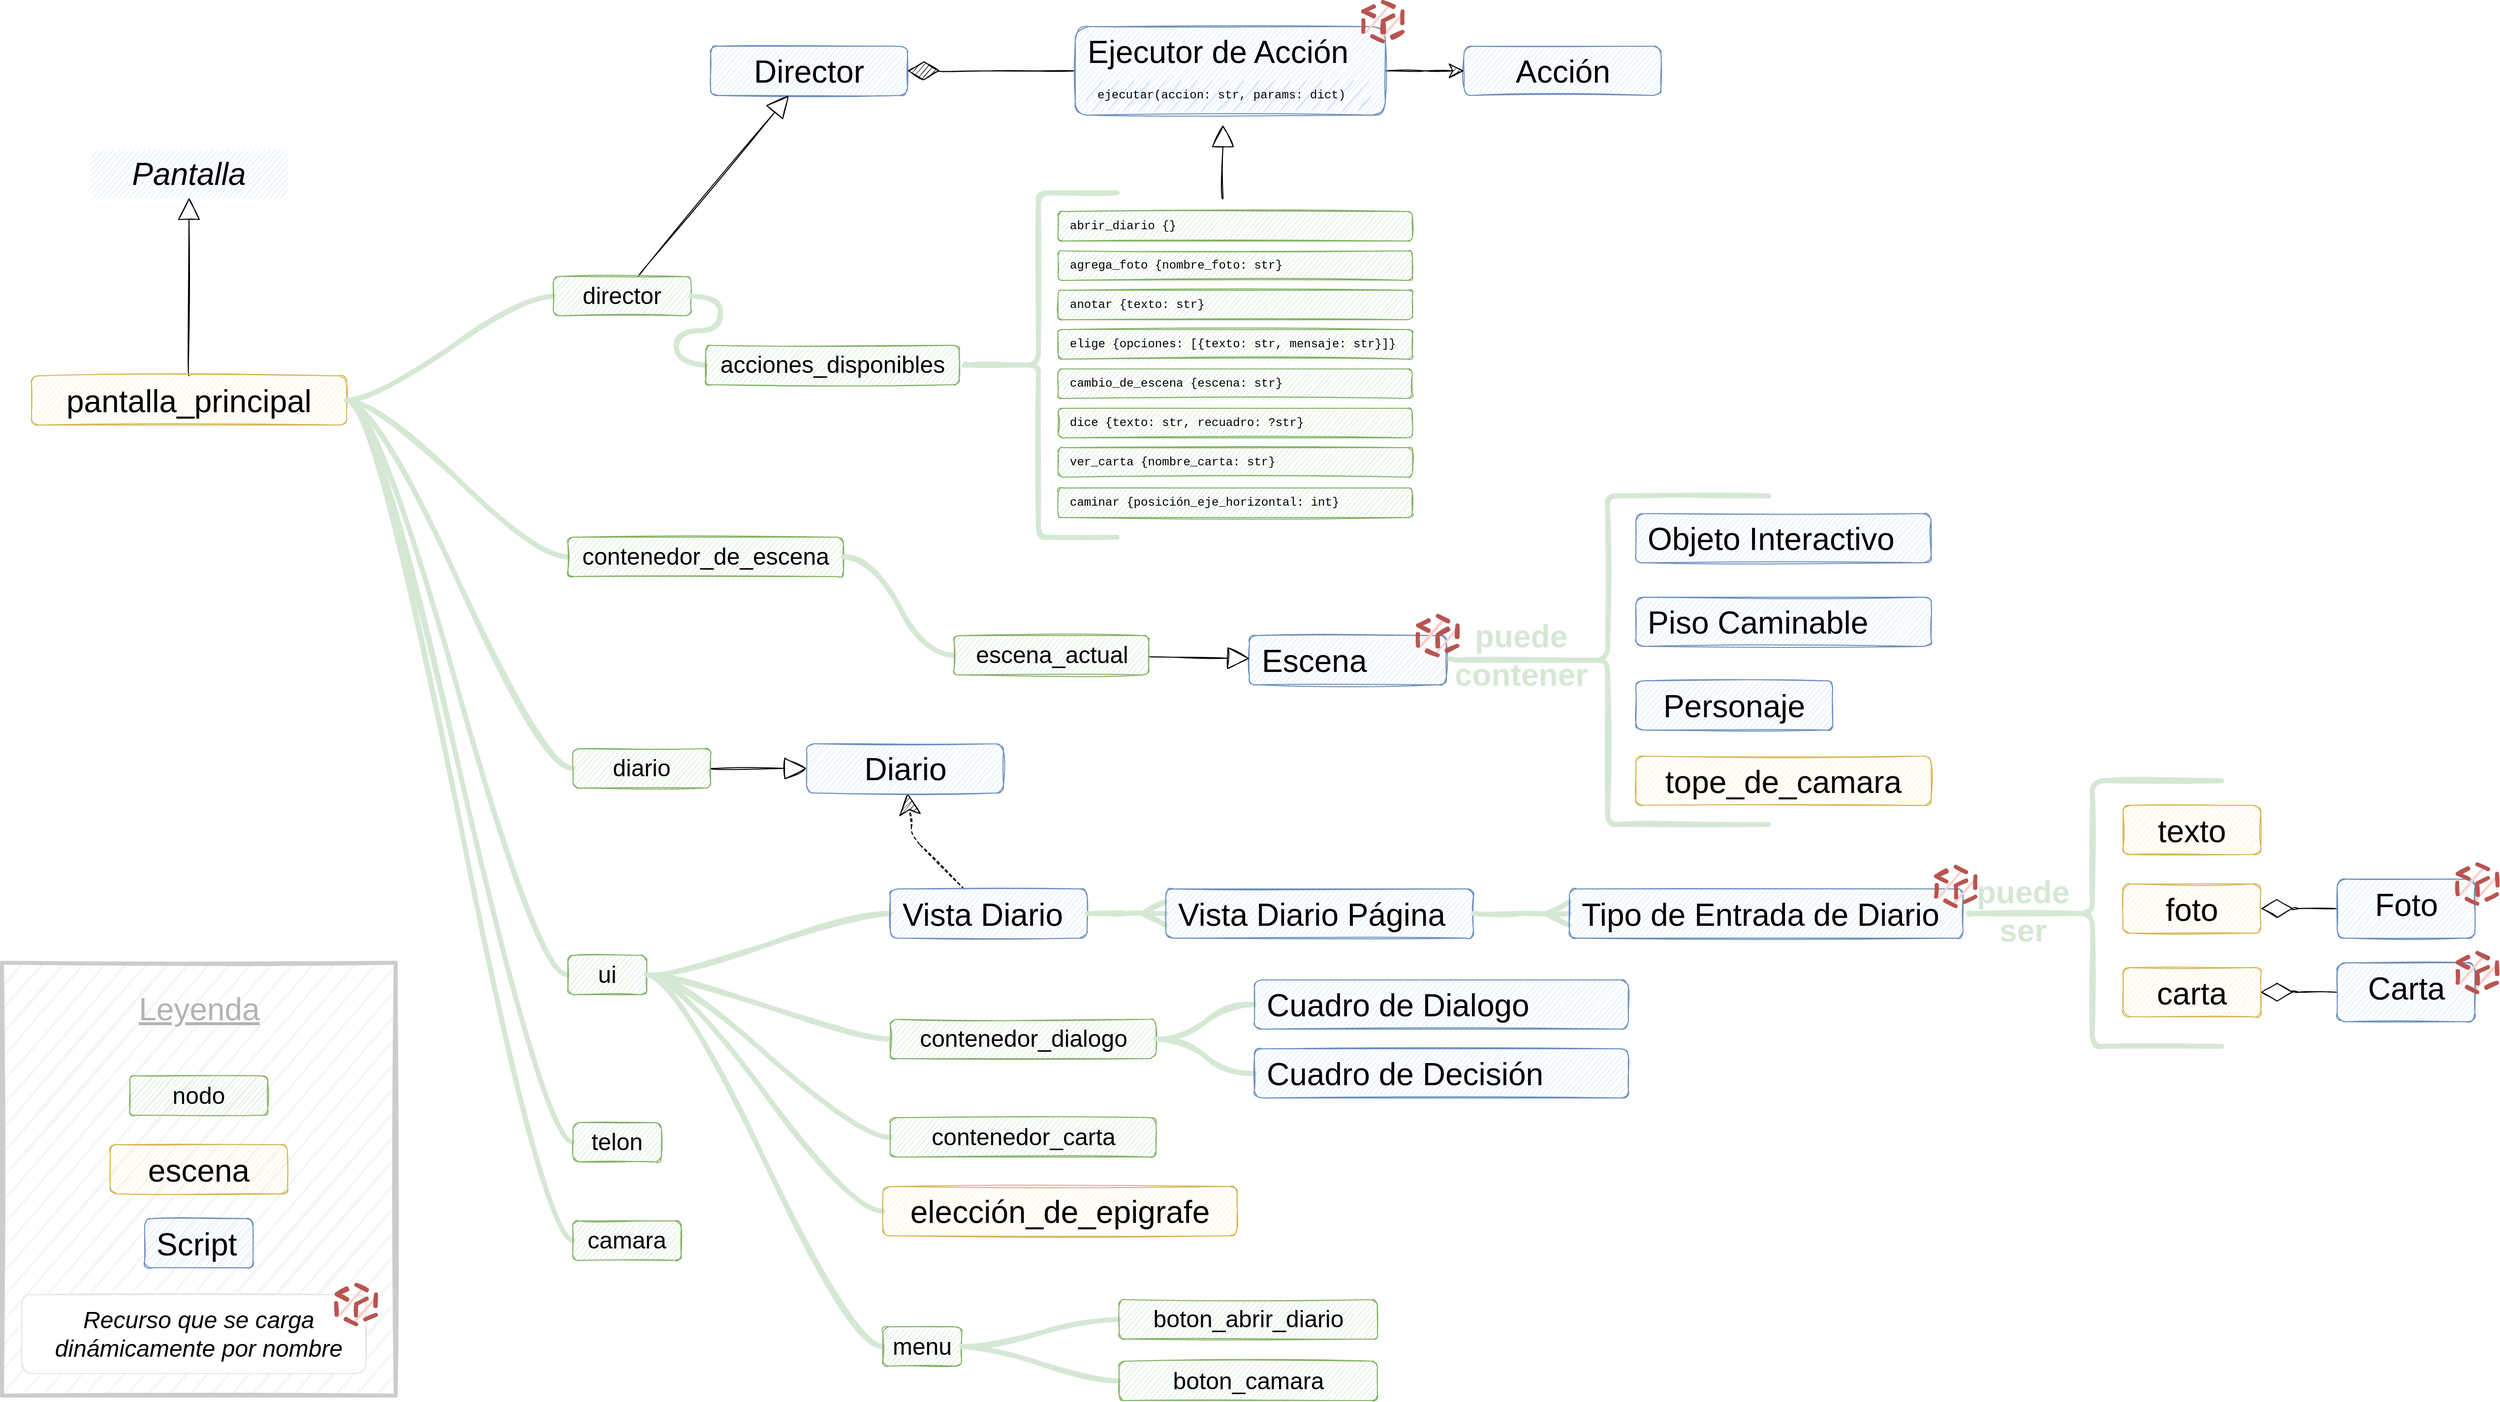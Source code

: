 <mxfile version="14.6.13" type="device"><diagram id="RKRpNU83Tg8QG7wMmVHL" name="Pantalla Principal"><mxGraphModel dx="3363" dy="1674" grid="1" gridSize="10" guides="1" tooltips="1" connect="1" arrows="1" fold="1" page="1" pageScale="1" pageWidth="850" pageHeight="1100" math="0" shadow="0"><root><mxCell id="0"/><mxCell id="1" parent="0"/><mxCell id="-V_1WV0f_LP-zezuH2lG-2" value="abrir_diario {}" style="whiteSpace=wrap;html=1;fillColor=#d5e8d4;strokeColor=#82b366;fontFamily=Courier New;align=left;spacingLeft=10;rounded=1;sketch=1;" vertex="1" parent="1"><mxGeometry x="1113" y="933" width="360" height="30" as="geometry"/></mxCell><mxCell id="-V_1WV0f_LP-zezuH2lG-3" value="agrega_foto {nombre_foto: str}" style="whiteSpace=wrap;html=1;fillColor=#d5e8d4;strokeColor=#82b366;fontFamily=Courier New;align=left;spacingLeft=10;rounded=1;sketch=1;" vertex="1" parent="1"><mxGeometry x="1113" y="973" width="360" height="30" as="geometry"/></mxCell><mxCell id="-V_1WV0f_LP-zezuH2lG-4" value="anotar {texto: str}" style="whiteSpace=wrap;html=1;fillColor=#d5e8d4;strokeColor=#82b366;fontFamily=Courier New;align=left;spacingLeft=10;rounded=1;sketch=1;" vertex="1" parent="1"><mxGeometry x="1113" y="1013" width="360" height="30" as="geometry"/></mxCell><mxCell id="-V_1WV0f_LP-zezuH2lG-5" value="elige {opciones: [{texto: str, mensaje: str}]}" style="whiteSpace=wrap;html=1;fillColor=#d5e8d4;strokeColor=#82b366;fontFamily=Courier New;align=left;spacingLeft=10;rounded=1;sketch=1;" vertex="1" parent="1"><mxGeometry x="1113" y="1053" width="360" height="30" as="geometry"/></mxCell><mxCell id="-V_1WV0f_LP-zezuH2lG-6" value="cambio_de_escena {escena: str}" style="whiteSpace=wrap;html=1;fillColor=#d5e8d4;strokeColor=#82b366;fontFamily=Courier New;align=left;spacingLeft=10;rounded=1;sketch=1;" vertex="1" parent="1"><mxGeometry x="1113" y="1093" width="360" height="30" as="geometry"/></mxCell><mxCell id="-V_1WV0f_LP-zezuH2lG-7" value="dice {texto: str, recuadro: ?str}" style="whiteSpace=wrap;html=1;fillColor=#d5e8d4;strokeColor=#82b366;fontFamily=Courier New;align=left;spacingLeft=10;rounded=1;sketch=1;" vertex="1" parent="1"><mxGeometry x="1113" y="1133" width="360" height="30" as="geometry"/></mxCell><mxCell id="-V_1WV0f_LP-zezuH2lG-8" value="ver_carta {nombre_carta: str}" style="whiteSpace=wrap;html=1;fillColor=#d5e8d4;strokeColor=#82b366;fontFamily=Courier New;align=left;spacingLeft=10;rounded=1;sketch=1;" vertex="1" parent="1"><mxGeometry x="1113" y="1173" width="360" height="30" as="geometry"/></mxCell><mxCell id="-V_1WV0f_LP-zezuH2lG-14" value="" style="group;rounded=1;sketch=1;" vertex="1" connectable="0" parent="1"><mxGeometry x="1525.5" y="765" width="200" height="50" as="geometry"/></mxCell><mxCell id="-V_1WV0f_LP-zezuH2lG-1" value="Acción" style="whiteSpace=wrap;html=1;fillColor=#dae8fc;strokeColor=#6c8ebf;fontSize=32;align=center;verticalAlign=top;rounded=1;sketch=1;" vertex="1" parent="-V_1WV0f_LP-zezuH2lG-14"><mxGeometry width="200" height="50" as="geometry"/></mxCell><mxCell id="-V_1WV0f_LP-zezuH2lG-18" value="" style="group;rounded=1;sketch=1;" vertex="1" connectable="0" parent="1"><mxGeometry x="760" y="765" width="200" height="50" as="geometry"/></mxCell><mxCell id="-V_1WV0f_LP-zezuH2lG-19" value="Director" style="whiteSpace=wrap;html=1;fillColor=#dae8fc;strokeColor=#6c8ebf;fontSize=32;align=center;verticalAlign=top;rounded=1;sketch=1;" vertex="1" parent="-V_1WV0f_LP-zezuH2lG-18"><mxGeometry width="200" height="50" as="geometry"/></mxCell><mxCell id="-V_1WV0f_LP-zezuH2lG-70" style="edgeStyle=entityRelationEdgeStyle;orthogonalLoop=1;jettySize=auto;html=1;fontSize=24;endArrow=none;endFill=0;endSize=30;strokeWidth=5;fillColor=#d5e8d4;strokeColor=#D5E8D4;curved=1;sketch=1;" edge="1" parent="1" source="-V_1WV0f_LP-zezuH2lG-36" target="-V_1WV0f_LP-zezuH2lG-55"><mxGeometry relative="1" as="geometry"/></mxCell><mxCell id="-V_1WV0f_LP-zezuH2lG-98" style="edgeStyle=entityRelationEdgeStyle;orthogonalLoop=1;jettySize=auto;html=1;fontSize=24;endArrow=none;endFill=0;endSize=30;strokeWidth=5;fillColor=#d5e8d4;strokeColor=#D5E8D4;curved=1;sketch=1;" edge="1" parent="1" source="-V_1WV0f_LP-zezuH2lG-36" target="-V_1WV0f_LP-zezuH2lG-90"><mxGeometry relative="1" as="geometry"/></mxCell><mxCell id="-V_1WV0f_LP-zezuH2lG-36" value="contenedor_dialogo" style="whiteSpace=wrap;html=1;fillColor=#d5e8d4;strokeColor=#82b366;fontSize=24;align=center;verticalAlign=middle;rounded=1;sketch=1;" vertex="1" parent="1"><mxGeometry x="942.5" y="1754" width="270" height="40" as="geometry"/></mxCell><mxCell id="-V_1WV0f_LP-zezuH2lG-50" style="edgeStyle=entityRelationEdgeStyle;orthogonalLoop=1;jettySize=auto;html=1;fontSize=24;endArrow=none;endFill=0;endSize=30;strokeWidth=5;fillColor=#d5e8d4;strokeColor=#D5E8D4;curved=1;sketch=1;" edge="1" parent="1" source="-V_1WV0f_LP-zezuH2lG-43" target="-V_1WV0f_LP-zezuH2lG-48"><mxGeometry relative="1" as="geometry"/></mxCell><mxCell id="-V_1WV0f_LP-zezuH2lG-43" value="contenedor_de_escena" style="whiteSpace=wrap;html=1;fontFamily=Helvetica;fontSize=24;fillColor=#d5e8d4;align=center;strokeColor=#82b366;rounded=1;sketch=1;" vertex="1" parent="1"><mxGeometry x="615" y="1264" width="280" height="40" as="geometry"/></mxCell><mxCell id="-V_1WV0f_LP-zezuH2lG-47" value="Pantalla" style="whiteSpace=wrap;html=1;fillColor=#dae8fc;fontSize=32;align=center;verticalAlign=top;rounded=1;sketch=1;strokeColor=none;fontStyle=2" vertex="1" parent="1"><mxGeometry x="130" y="869" width="200" height="50" as="geometry"/></mxCell><mxCell id="-V_1WV0f_LP-zezuH2lG-65" style="edgeStyle=none;orthogonalLoop=1;jettySize=auto;html=1;fontSize=24;endArrow=block;endFill=0;endSize=20;curved=1;sketch=1;" edge="1" parent="1" source="-V_1WV0f_LP-zezuH2lG-48" target="-V_1WV0f_LP-zezuH2lG-47"><mxGeometry relative="1" as="geometry"/></mxCell><mxCell id="-V_1WV0f_LP-zezuH2lG-67" style="edgeStyle=entityRelationEdgeStyle;orthogonalLoop=1;jettySize=auto;html=1;fontSize=24;endArrow=none;endFill=0;endSize=30;strokeWidth=5;fillColor=#d5e8d4;strokeColor=#D5E8D4;curved=1;sketch=1;" edge="1" parent="1" source="-V_1WV0f_LP-zezuH2lG-48" target="-V_1WV0f_LP-zezuH2lG-55"><mxGeometry relative="1" as="geometry"/></mxCell><mxCell id="-V_1WV0f_LP-zezuH2lG-83" style="edgeStyle=entityRelationEdgeStyle;orthogonalLoop=1;jettySize=auto;html=1;fontSize=24;endArrow=none;endFill=0;endSize=30;strokeWidth=5;fillColor=#d5e8d4;strokeColor=#D5E8D4;curved=1;sketch=1;" edge="1" parent="1" source="-V_1WV0f_LP-zezuH2lG-48" target="-V_1WV0f_LP-zezuH2lG-81"><mxGeometry relative="1" as="geometry"/></mxCell><mxCell id="-V_1WV0f_LP-zezuH2lG-48" value="pantalla_principal" style="whiteSpace=wrap;html=1;fontFamily=Helvetica;fontSize=32;fillColor=#fff2cc;align=center;verticalAlign=top;strokeColor=#d6b656;rounded=1;sketch=1;" vertex="1" parent="1"><mxGeometry x="70" y="1100" width="320" height="50" as="geometry"/></mxCell><mxCell id="-V_1WV0f_LP-zezuH2lG-51" style="edgeStyle=entityRelationEdgeStyle;orthogonalLoop=1;jettySize=auto;html=1;fontSize=24;endArrow=none;endFill=0;endSize=30;strokeWidth=5;fillColor=#d5e8d4;strokeColor=#D5E8D4;curved=1;sketch=1;" edge="1" parent="1" source="-V_1WV0f_LP-zezuH2lG-49" target="-V_1WV0f_LP-zezuH2lG-48"><mxGeometry relative="1" as="geometry"/></mxCell><mxCell id="-V_1WV0f_LP-zezuH2lG-57" style="orthogonalLoop=1;jettySize=auto;html=1;fontSize=24;endArrow=block;endFill=0;endSize=20;curved=1;sketch=1;" edge="1" parent="1" source="-V_1WV0f_LP-zezuH2lG-49" target="-V_1WV0f_LP-zezuH2lG-19"><mxGeometry relative="1" as="geometry"/></mxCell><mxCell id="-V_1WV0f_LP-zezuH2lG-49" value="director" style="whiteSpace=wrap;html=1;fontFamily=Helvetica;fontSize=24;fillColor=#d5e8d4;align=center;strokeColor=#82b366;rounded=1;sketch=1;" vertex="1" parent="1"><mxGeometry x="600" y="999" width="140" height="40" as="geometry"/></mxCell><mxCell id="-V_1WV0f_LP-zezuH2lG-55" value="ui" style="whiteSpace=wrap;html=1;fontFamily=Helvetica;fontSize=24;fillColor=#d5e8d4;align=center;strokeColor=#82b366;rounded=1;sketch=1;" vertex="1" parent="1"><mxGeometry x="615" y="1689" width="80" height="40" as="geometry"/></mxCell><mxCell id="-V_1WV0f_LP-zezuH2lG-61" style="edgeStyle=entityRelationEdgeStyle;orthogonalLoop=1;jettySize=auto;html=1;fontSize=24;endArrow=diamondThin;endFill=1;endSize=30;curved=1;sketch=1;" edge="1" parent="1" source="-V_1WV0f_LP-zezuH2lG-16" target="-V_1WV0f_LP-zezuH2lG-19"><mxGeometry relative="1" as="geometry"/></mxCell><mxCell id="-V_1WV0f_LP-zezuH2lG-62" value="" style="shape=curlyBracket;whiteSpace=wrap;html=1;fontFamily=Helvetica;fontSize=24;fillColor=#d5e8d4;align=center;size=0.5;strokeColor=#D5E8D4;strokeWidth=5;labelBackgroundColor=#ffffff;endFill=0;endSize=30;rounded=1;sketch=1;" vertex="1" parent="1"><mxGeometry x="1013" y="914" width="160" height="350" as="geometry"/></mxCell><mxCell id="-V_1WV0f_LP-zezuH2lG-64" style="edgeStyle=entityRelationEdgeStyle;orthogonalLoop=1;jettySize=auto;html=1;fontSize=24;endArrow=classic;endFill=1;endSize=13;curved=1;sketch=1;" edge="1" parent="1" source="-V_1WV0f_LP-zezuH2lG-16" target="-V_1WV0f_LP-zezuH2lG-1"><mxGeometry relative="1" as="geometry"/></mxCell><mxCell id="-V_1WV0f_LP-zezuH2lG-115" style="edgeStyle=entityRelationEdgeStyle;orthogonalLoop=1;jettySize=auto;html=1;fontSize=24;endArrow=diamondThin;endFill=0;endSize=30;curved=1;sketch=1;" edge="1" parent="1" source="-V_1WV0f_LP-zezuH2lG-66" target="-V_1WV0f_LP-zezuH2lG-111"><mxGeometry relative="1" as="geometry"/></mxCell><mxCell id="-V_1WV0f_LP-zezuH2lG-66" value="Foto" style="whiteSpace=wrap;html=1;fillColor=#dae8fc;strokeColor=#6c8ebf;fontSize=32;align=center;verticalAlign=top;rounded=1;sketch=1;" vertex="1" parent="1"><mxGeometry x="2412.5" y="1611.5" width="140" height="60" as="geometry"/></mxCell><mxCell id="-V_1WV0f_LP-zezuH2lG-68" value="caminar {posición_eje_horizontal: int}" style="whiteSpace=wrap;html=1;fillColor=#d5e8d4;strokeColor=#82b366;fontFamily=Courier New;align=left;spacingLeft=10;rounded=1;sketch=1;" vertex="1" parent="1"><mxGeometry x="1113" y="1214" width="360" height="30" as="geometry"/></mxCell><mxCell id="-V_1WV0f_LP-zezuH2lG-69" style="edgeStyle=entityRelationEdgeStyle;orthogonalLoop=1;jettySize=auto;html=1;fontSize=24;endArrow=none;endFill=0;endSize=30;strokeWidth=5;fillColor=#d5e8d4;strokeColor=#D5E8D4;curved=1;sketch=1;" edge="1" parent="1" source="-V_1WV0f_LP-zezuH2lG-23" target="-V_1WV0f_LP-zezuH2lG-55"><mxGeometry relative="1" as="geometry"/></mxCell><mxCell id="-V_1WV0f_LP-zezuH2lG-99" style="edgeStyle=entityRelationEdgeStyle;orthogonalLoop=1;jettySize=auto;html=1;fontSize=24;endArrow=none;endFill=0;endSize=30;strokeWidth=5;fillColor=#d5e8d4;strokeColor=#D5E8D4;curved=1;sketch=1;" edge="1" parent="1" source="-V_1WV0f_LP-zezuH2lG-36" target="-V_1WV0f_LP-zezuH2lG-91"><mxGeometry relative="1" as="geometry"><mxPoint x="1212.5" y="1804.0" as="sourcePoint"/></mxGeometry></mxCell><mxCell id="-V_1WV0f_LP-zezuH2lG-127" style="rounded=1;sketch=1;orthogonalLoop=1;jettySize=auto;html=1;fontSize=24;startArrow=none;endArrow=classic;endFill=1;endSize=20;strokeColor=#000000;jumpSize=0;dashed=1;" edge="1" parent="1" source="-V_1WV0f_LP-zezuH2lG-23" target="-V_1WV0f_LP-zezuH2lG-21"><mxGeometry relative="1" as="geometry"><Array as="points"><mxPoint x="965" y="1569"/></Array></mxGeometry></mxCell><mxCell id="-V_1WV0f_LP-zezuH2lG-23" value="Vista Diario" style="whiteSpace=wrap;html=1;fillColor=#dae8fc;strokeColor=#6c8ebf;fontSize=32;align=left;verticalAlign=top;spacingLeft=10;rounded=1;sketch=1;" vertex="1" parent="1"><mxGeometry x="942.5" y="1621.5" width="200" height="50" as="geometry"/></mxCell><mxCell id="-V_1WV0f_LP-zezuH2lG-77" style="edgeStyle=entityRelationEdgeStyle;orthogonalLoop=1;jettySize=auto;html=1;fontSize=24;endArrow=none;endFill=0;endSize=30;strokeWidth=5;fillColor=#d5e8d4;strokeColor=#D5E8D4;curved=1;sketch=1;" edge="1" parent="1" source="-V_1WV0f_LP-zezuH2lG-135" target="-V_1WV0f_LP-zezuH2lG-43"><mxGeometry relative="1" as="geometry"><mxPoint x="1067.5" y="1284" as="sourcePoint"/></mxGeometry></mxCell><mxCell id="-V_1WV0f_LP-zezuH2lG-16" value="Ejecutor de Acción" style="whiteSpace=wrap;html=1;fillColor=#dae8fc;strokeColor=#6c8ebf;fontSize=32;align=left;verticalAlign=top;spacingLeft=10;rounded=1;sketch=1;" vertex="1" parent="1"><mxGeometry x="1130.5" y="745" width="315" height="90" as="geometry"/></mxCell><mxCell id="-V_1WV0f_LP-zezuH2lG-78" value="ejecutar(accion: str, params: dict)" style="text;html=1;align=left;verticalAlign=middle;whiteSpace=wrap;fontFamily=Courier New;fontSize=12;spacingLeft=10;fillColor=#DAE8FC;dashed=1;strokeWidth=3;rounded=1;sketch=1;" vertex="1" parent="1"><mxGeometry x="1140.5" y="800" width="290" height="30" as="geometry"/></mxCell><mxCell id="-V_1WV0f_LP-zezuH2lG-80" style="edgeStyle=entityRelationEdgeStyle;orthogonalLoop=1;jettySize=auto;html=1;fontSize=24;endArrow=none;endFill=0;endSize=30;strokeColor=#D5E8D4;strokeWidth=5;fillColor=#d5e8d4;startArrow=ERmany;startFill=0;startSize=18;curved=1;sketch=1;" edge="1" parent="1" source="-V_1WV0f_LP-zezuH2lG-79" target="-V_1WV0f_LP-zezuH2lG-23"><mxGeometry relative="1" as="geometry"/></mxCell><mxCell id="-V_1WV0f_LP-zezuH2lG-79" value="Vista Diario Página" style="whiteSpace=wrap;html=1;fillColor=#dae8fc;strokeColor=#6c8ebf;fontSize=32;align=left;verticalAlign=top;spacingLeft=10;rounded=1;sketch=1;" vertex="1" parent="1"><mxGeometry x="1222.5" y="1621.5" width="312.5" height="50" as="geometry"/></mxCell><mxCell id="-V_1WV0f_LP-zezuH2lG-85" style="edgeStyle=none;orthogonalLoop=1;jettySize=auto;html=1;fontSize=24;endArrow=block;endFill=0;endSize=20;curved=1;sketch=1;" edge="1" parent="1" source="-V_1WV0f_LP-zezuH2lG-81" target="-V_1WV0f_LP-zezuH2lG-21"><mxGeometry relative="1" as="geometry"/></mxCell><mxCell id="-V_1WV0f_LP-zezuH2lG-81" value="diario" style="whiteSpace=wrap;html=1;fontFamily=Helvetica;fontSize=24;fillColor=#d5e8d4;align=center;strokeColor=#82b366;rounded=1;sketch=1;" vertex="1" parent="1"><mxGeometry x="620" y="1479" width="140" height="40" as="geometry"/></mxCell><mxCell id="-V_1WV0f_LP-zezuH2lG-21" value="Diario" style="whiteSpace=wrap;html=1;fillColor=#dae8fc;strokeColor=#6c8ebf;fontSize=32;align=center;verticalAlign=top;rounded=1;sketch=1;" vertex="1" parent="1"><mxGeometry x="857.5" y="1474" width="200" height="50" as="geometry"/></mxCell><mxCell id="-V_1WV0f_LP-zezuH2lG-100" style="edgeStyle=entityRelationEdgeStyle;orthogonalLoop=1;jettySize=auto;html=1;fontSize=24;endArrow=none;endFill=0;endSize=30;strokeWidth=5;fillColor=#d5e8d4;strokeColor=#D5E8D4;curved=1;sketch=1;" edge="1" parent="1" source="-V_1WV0f_LP-zezuH2lG-88" target="-V_1WV0f_LP-zezuH2lG-48"><mxGeometry relative="1" as="geometry"/></mxCell><mxCell id="-V_1WV0f_LP-zezuH2lG-88" value="telon" style="whiteSpace=wrap;html=1;fontFamily=Helvetica;fontSize=24;fillColor=#d5e8d4;align=center;strokeColor=#82b366;rounded=1;sketch=1;" vertex="1" parent="1"><mxGeometry x="620" y="1859" width="90" height="40" as="geometry"/></mxCell><mxCell id="-V_1WV0f_LP-zezuH2lG-101" style="edgeStyle=entityRelationEdgeStyle;orthogonalLoop=1;jettySize=auto;html=1;fontSize=24;endArrow=none;endFill=0;endSize=30;strokeWidth=5;fillColor=#d5e8d4;strokeColor=#D5E8D4;curved=1;sketch=1;" edge="1" parent="1" source="-V_1WV0f_LP-zezuH2lG-89" target="-V_1WV0f_LP-zezuH2lG-48"><mxGeometry relative="1" as="geometry"/></mxCell><mxCell id="-V_1WV0f_LP-zezuH2lG-89" value="camara" style="whiteSpace=wrap;html=1;fontFamily=Helvetica;fontSize=24;fillColor=#d5e8d4;align=center;strokeColor=#82b366;rounded=1;sketch=1;" vertex="1" parent="1"><mxGeometry x="620" y="1959" width="110" height="40" as="geometry"/></mxCell><mxCell id="-V_1WV0f_LP-zezuH2lG-90" value="Cuadro de Dialogo" style="whiteSpace=wrap;html=1;fillColor=#dae8fc;strokeColor=#6c8ebf;fontSize=32;align=left;verticalAlign=top;spacingLeft=10;rounded=1;sketch=1;" vertex="1" parent="1"><mxGeometry x="1312.5" y="1714" width="380" height="50" as="geometry"/></mxCell><mxCell id="-V_1WV0f_LP-zezuH2lG-91" value="Cuadro de Decisión" style="whiteSpace=wrap;html=1;fillColor=#dae8fc;strokeColor=#6c8ebf;fontSize=32;align=left;verticalAlign=top;spacingLeft=10;rounded=1;sketch=1;" vertex="1" parent="1"><mxGeometry x="1312.5" y="1784" width="380" height="50" as="geometry"/></mxCell><mxCell id="-V_1WV0f_LP-zezuH2lG-97" style="edgeStyle=entityRelationEdgeStyle;orthogonalLoop=1;jettySize=auto;html=1;fontSize=24;endArrow=none;endFill=0;endSize=30;strokeWidth=5;fillColor=#d5e8d4;strokeColor=#D5E8D4;curved=1;sketch=1;" edge="1" parent="1" source="-V_1WV0f_LP-zezuH2lG-96" target="-V_1WV0f_LP-zezuH2lG-55"><mxGeometry relative="1" as="geometry"/></mxCell><mxCell id="-V_1WV0f_LP-zezuH2lG-96" value="elección_de_epigrafe" style="whiteSpace=wrap;html=1;fontFamily=Helvetica;fontSize=32;fillColor=#fff2cc;align=center;verticalAlign=top;strokeColor=#d6b656;rounded=1;sketch=1;" vertex="1" parent="1"><mxGeometry x="935" y="1924" width="360" height="50" as="geometry"/></mxCell><mxCell id="-V_1WV0f_LP-zezuH2lG-103" style="edgeStyle=entityRelationEdgeStyle;orthogonalLoop=1;jettySize=auto;html=1;fontSize=24;endArrow=none;endFill=0;endSize=30;strokeWidth=5;fillColor=#d5e8d4;strokeColor=#D5E8D4;curved=1;sketch=1;" edge="1" parent="1" source="-V_1WV0f_LP-zezuH2lG-102" target="-V_1WV0f_LP-zezuH2lG-55"><mxGeometry relative="1" as="geometry"/></mxCell><mxCell id="-V_1WV0f_LP-zezuH2lG-102" value="menu" style="whiteSpace=wrap;html=1;fontFamily=Helvetica;fontSize=24;fillColor=#d5e8d4;align=center;strokeColor=#82b366;rounded=1;sketch=1;" vertex="1" parent="1"><mxGeometry x="935" y="2066.5" width="80" height="40" as="geometry"/></mxCell><mxCell id="-V_1WV0f_LP-zezuH2lG-105" style="edgeStyle=entityRelationEdgeStyle;orthogonalLoop=1;jettySize=auto;html=1;fontSize=24;endArrow=none;endFill=0;endSize=30;strokeWidth=5;fillColor=#d5e8d4;strokeColor=#D5E8D4;curved=1;sketch=1;" edge="1" parent="1" source="-V_1WV0f_LP-zezuH2lG-104" target="-V_1WV0f_LP-zezuH2lG-102"><mxGeometry relative="1" as="geometry"/></mxCell><mxCell id="-V_1WV0f_LP-zezuH2lG-104" value="boton_abrir_diario" style="whiteSpace=wrap;html=1;fontFamily=Helvetica;fontSize=24;fillColor=#d5e8d4;align=center;strokeColor=#82b366;rounded=1;sketch=1;" vertex="1" parent="1"><mxGeometry x="1175" y="2039" width="262.5" height="40" as="geometry"/></mxCell><mxCell id="-V_1WV0f_LP-zezuH2lG-108" style="edgeStyle=entityRelationEdgeStyle;orthogonalLoop=1;jettySize=auto;html=1;fontSize=24;endArrow=none;endFill=0;endSize=30;strokeColor=#D5E8D4;strokeWidth=5;fillColor=#d5e8d4;startFill=0;startArrow=ERmany;startSize=18;curved=1;sketch=1;" edge="1" parent="1" source="-V_1WV0f_LP-zezuH2lG-106" target="-V_1WV0f_LP-zezuH2lG-79"><mxGeometry relative="1" as="geometry"/></mxCell><mxCell id="-V_1WV0f_LP-zezuH2lG-106" value="Tipo de Entrada de Diario" style="whiteSpace=wrap;html=1;fillColor=#dae8fc;strokeColor=#6c8ebf;fontSize=32;align=left;verticalAlign=top;spacingLeft=10;rounded=1;sketch=1;" vertex="1" parent="1"><mxGeometry x="1632.5" y="1621.5" width="400" height="50" as="geometry"/></mxCell><mxCell id="-V_1WV0f_LP-zezuH2lG-111" value="foto" style="whiteSpace=wrap;html=1;fontFamily=Helvetica;fontSize=32;fillColor=#fff2cc;align=center;verticalAlign=top;strokeColor=#d6b656;rounded=1;sketch=1;" vertex="1" parent="1"><mxGeometry x="2195" y="1616.5" width="140" height="50" as="geometry"/></mxCell><mxCell id="-V_1WV0f_LP-zezuH2lG-112" value="texto" style="whiteSpace=wrap;html=1;fontFamily=Helvetica;fontSize=32;fillColor=#fff2cc;align=center;verticalAlign=top;strokeColor=#d6b656;rounded=1;sketch=1;" vertex="1" parent="1"><mxGeometry x="2195" y="1536.5" width="140" height="50" as="geometry"/></mxCell><mxCell id="-V_1WV0f_LP-zezuH2lG-113" value="carta" style="whiteSpace=wrap;html=1;fontFamily=Helvetica;fontSize=32;fillColor=#fff2cc;align=center;verticalAlign=top;strokeColor=#d6b656;rounded=1;sketch=1;" vertex="1" parent="1"><mxGeometry x="2195" y="1701.5" width="140" height="50" as="geometry"/></mxCell><mxCell id="-V_1WV0f_LP-zezuH2lG-116" style="edgeStyle=entityRelationEdgeStyle;orthogonalLoop=1;jettySize=auto;html=1;fontSize=24;endArrow=diamondThin;endFill=0;endSize=30;curved=1;sketch=1;" edge="1" parent="1" source="-V_1WV0f_LP-zezuH2lG-114" target="-V_1WV0f_LP-zezuH2lG-113"><mxGeometry relative="1" as="geometry"/></mxCell><mxCell id="-V_1WV0f_LP-zezuH2lG-114" value="Carta" style="whiteSpace=wrap;html=1;fillColor=#dae8fc;strokeColor=#6c8ebf;fontSize=32;align=center;verticalAlign=top;rounded=1;sketch=1;" vertex="1" parent="1"><mxGeometry x="2412.5" y="1696.5" width="140" height="60" as="geometry"/></mxCell><mxCell id="-V_1WV0f_LP-zezuH2lG-120" style="edgeStyle=entityRelationEdgeStyle;orthogonalLoop=1;jettySize=auto;html=1;fontSize=24;endArrow=none;endFill=0;endSize=30;strokeColor=#D5E8D4;strokeWidth=5;fillColor=#d5e8d4;curved=1;sketch=1;" edge="1" parent="1" source="-V_1WV0f_LP-zezuH2lG-119" target="-V_1WV0f_LP-zezuH2lG-102"><mxGeometry relative="1" as="geometry"/></mxCell><mxCell id="-V_1WV0f_LP-zezuH2lG-119" value="boton_camara" style="whiteSpace=wrap;html=1;fontFamily=Helvetica;fontSize=24;fillColor=#d5e8d4;align=center;strokeColor=#82b366;rounded=1;sketch=1;" vertex="1" parent="1"><mxGeometry x="1175" y="2101.5" width="262.5" height="40" as="geometry"/></mxCell><mxCell id="-V_1WV0f_LP-zezuH2lG-122" style="edgeStyle=entityRelationEdgeStyle;orthogonalLoop=1;jettySize=auto;html=1;fontSize=24;endArrow=none;endFill=0;endSize=30;strokeColor=#D5E8D4;strokeWidth=5;fillColor=#d5e8d4;curved=1;sketch=1;" edge="1" parent="1" source="-V_1WV0f_LP-zezuH2lG-121" target="-V_1WV0f_LP-zezuH2lG-55"><mxGeometry relative="1" as="geometry"/></mxCell><mxCell id="-V_1WV0f_LP-zezuH2lG-121" value="contenedor_carta" style="whiteSpace=wrap;html=1;fillColor=#d5e8d4;strokeColor=#82b366;fontSize=24;align=center;verticalAlign=middle;rounded=1;sketch=1;" vertex="1" parent="1"><mxGeometry x="942.5" y="1854" width="270" height="40" as="geometry"/></mxCell><mxCell id="-V_1WV0f_LP-zezuH2lG-123" style="orthogonalLoop=1;jettySize=auto;html=1;fontSize=24;endArrow=block;endFill=0;endSize=20;curved=1;sketch=1;" edge="1" parent="1"><mxGeometry relative="1" as="geometry"><mxPoint x="1280.5" y="920" as="sourcePoint"/><mxPoint x="1280.5" y="845" as="targetPoint"/></mxGeometry></mxCell><mxCell id="-V_1WV0f_LP-zezuH2lG-128" value="" style="shape=curlyBracket;whiteSpace=wrap;html=1;fontFamily=Helvetica;fontSize=24;fillColor=#d5e8d4;align=center;size=0.5;strokeColor=#D5E8D4;strokeWidth=5;labelBackgroundColor=#ffffff;endFill=0;endSize=30;rounded=1;sketch=1;" vertex="1" parent="1"><mxGeometry x="2032.5" y="1511.5" width="262.5" height="270" as="geometry"/></mxCell><mxCell id="-V_1WV0f_LP-zezuH2lG-129" value="" style="group;rounded=1;sketch=1;" vertex="1" connectable="0" parent="1"><mxGeometry x="1700" y="1410" width="221.25" height="50" as="geometry"/></mxCell><mxCell id="-V_1WV0f_LP-zezuH2lG-130" value="Personaje" style="whiteSpace=wrap;html=1;fillColor=#dae8fc;strokeColor=#6c8ebf;fontSize=32;align=center;verticalAlign=top;rounded=1;sketch=1;" vertex="1" parent="-V_1WV0f_LP-zezuH2lG-129"><mxGeometry width="200" height="50" as="geometry"/></mxCell><mxCell id="-V_1WV0f_LP-zezuH2lG-131" value="Objeto Interactivo" style="whiteSpace=wrap;html=1;fillColor=#dae8fc;strokeColor=#6c8ebf;fontSize=32;align=left;verticalAlign=top;spacingLeft=10;rounded=1;sketch=1;" vertex="1" parent="1"><mxGeometry x="1700" y="1240" width="300" height="50" as="geometry"/></mxCell><mxCell id="-V_1WV0f_LP-zezuH2lG-132" value="Piso Caminable" style="whiteSpace=wrap;html=1;fillColor=#dae8fc;strokeColor=#6c8ebf;fontSize=32;align=left;verticalAlign=top;spacingLeft=10;rounded=1;sketch=1;" vertex="1" parent="1"><mxGeometry x="1700" y="1325" width="300" height="50" as="geometry"/></mxCell><mxCell id="-V_1WV0f_LP-zezuH2lG-133" value="Escena" style="whiteSpace=wrap;html=1;fillColor=#dae8fc;strokeColor=#6c8ebf;fontSize=32;align=left;verticalAlign=top;spacingLeft=10;rounded=1;sketch=1;" vertex="1" parent="1"><mxGeometry x="1307.5" y="1364" width="200" height="50" as="geometry"/></mxCell><mxCell id="-V_1WV0f_LP-zezuH2lG-134" value="" style="shape=curlyBracket;whiteSpace=wrap;html=1;fontFamily=Helvetica;fontSize=24;fillColor=#d5e8d4;align=center;size=0.5;strokeColor=#D5E8D4;strokeWidth=5;labelBackgroundColor=#ffffff;endFill=0;endSize=30;rounded=1;sketch=1;" vertex="1" parent="1"><mxGeometry x="1507.5" y="1222" width="327.5" height="334" as="geometry"/></mxCell><mxCell id="-V_1WV0f_LP-zezuH2lG-136" style="edgeStyle=none;rounded=1;sketch=1;jumpSize=0;orthogonalLoop=1;jettySize=auto;html=1;fontSize=24;startArrow=none;endArrow=block;endFill=0;endSize=20;strokeColor=#000000;" edge="1" parent="1" source="-V_1WV0f_LP-zezuH2lG-135" target="-V_1WV0f_LP-zezuH2lG-133"><mxGeometry relative="1" as="geometry"/></mxCell><mxCell id="-V_1WV0f_LP-zezuH2lG-135" value="escena_actual" style="whiteSpace=wrap;html=1;fontFamily=Helvetica;fontSize=24;fillColor=#d5e8d4;align=center;strokeColor=#82b366;rounded=1;sketch=1;" vertex="1" parent="1"><mxGeometry x="1007.5" y="1364" width="197.5" height="40" as="geometry"/></mxCell><mxCell id="-V_1WV0f_LP-zezuH2lG-138" value="" style="html=1;whiteSpace=wrap;shape=isoCube2;backgroundOutline=1;isoAngle=15;rounded=1;dashed=1;sketch=1;fontFamily=Helvetica;fontSize=24;strokeColor=#b85450;strokeWidth=4;align=left;fillColor=#f8cecc;" vertex="1" parent="1"><mxGeometry x="2005" y="1599" width="40" height="40" as="geometry"/></mxCell><mxCell id="-V_1WV0f_LP-zezuH2lG-139" value="" style="html=1;whiteSpace=wrap;shape=isoCube2;backgroundOutline=1;isoAngle=15;rounded=1;dashed=1;sketch=1;fontFamily=Helvetica;fontSize=24;strokeColor=#b85450;strokeWidth=4;align=left;fillColor=#f8cecc;" vertex="1" parent="1"><mxGeometry x="2535" y="1596.5" width="40" height="40" as="geometry"/></mxCell><mxCell id="-V_1WV0f_LP-zezuH2lG-140" value="" style="html=1;whiteSpace=wrap;shape=isoCube2;backgroundOutline=1;isoAngle=15;rounded=1;dashed=1;sketch=1;fontFamily=Helvetica;fontSize=24;strokeColor=#b85450;strokeWidth=4;align=left;fillColor=#f8cecc;" vertex="1" parent="1"><mxGeometry x="2535" y="1686.5" width="40" height="40" as="geometry"/></mxCell><mxCell id="-V_1WV0f_LP-zezuH2lG-141" value="" style="html=1;whiteSpace=wrap;shape=isoCube2;backgroundOutline=1;isoAngle=15;rounded=1;dashed=1;sketch=1;fontFamily=Helvetica;fontSize=24;strokeColor=#b85450;strokeWidth=4;align=left;fillColor=#f8cecc;" vertex="1" parent="1"><mxGeometry x="1478.75" y="1344" width="40" height="40" as="geometry"/></mxCell><mxCell id="-V_1WV0f_LP-zezuH2lG-142" value="" style="html=1;whiteSpace=wrap;shape=isoCube2;backgroundOutline=1;isoAngle=15;rounded=1;dashed=1;sketch=1;fontFamily=Helvetica;fontSize=24;strokeColor=#b85450;strokeWidth=4;align=left;fillColor=#f8cecc;" vertex="1" parent="1"><mxGeometry x="1423" y="720" width="40" height="40" as="geometry"/></mxCell><mxCell id="-V_1WV0f_LP-zezuH2lG-144" style="edgeStyle=entityRelationEdgeStyle;curved=1;sketch=1;orthogonalLoop=1;jettySize=auto;html=1;fontSize=24;endArrow=none;endFill=0;endSize=30;strokeColor=#D5E8D4;strokeWidth=5;fillColor=#d5e8d4;" edge="1" parent="1" source="-V_1WV0f_LP-zezuH2lG-143" target="-V_1WV0f_LP-zezuH2lG-49"><mxGeometry relative="1" as="geometry"/></mxCell><mxCell id="-V_1WV0f_LP-zezuH2lG-143" value="acciones_disponibles" style="whiteSpace=wrap;html=1;fontFamily=Helvetica;fontSize=24;fillColor=#d5e8d4;align=center;strokeColor=#82b366;rounded=1;sketch=1;" vertex="1" parent="1"><mxGeometry x="755" y="1069" width="257.5" height="40" as="geometry"/></mxCell><mxCell id="-V_1WV0f_LP-zezuH2lG-145" value="puede contener" style="text;strokeColor=none;fillColor=none;html=1;fontSize=32;fontStyle=1;verticalAlign=middle;align=center;rounded=1;dashed=1;sketch=1;fontFamily=Helvetica;fontColor=#D5E8D4;whiteSpace=wrap;" vertex="1" parent="1"><mxGeometry x="1535" y="1364" width="97" height="40" as="geometry"/></mxCell><mxCell id="-V_1WV0f_LP-zezuH2lG-146" value="puede&lt;br&gt;ser" style="text;strokeColor=none;fillColor=none;html=1;fontSize=32;fontStyle=1;verticalAlign=middle;align=center;rounded=1;dashed=1;sketch=1;fontFamily=Helvetica;fontColor=#D5E8D4;whiteSpace=wrap;" vertex="1" parent="1"><mxGeometry x="2045" y="1624" width="97" height="40" as="geometry"/></mxCell><mxCell id="-V_1WV0f_LP-zezuH2lG-161" value="" style="group" vertex="1" connectable="0" parent="1"><mxGeometry x="40" y="1696.5" width="400" height="440" as="geometry"/></mxCell><mxCell id="-V_1WV0f_LP-zezuH2lG-155" value="" style="rounded=0;whiteSpace=wrap;html=1;sketch=1;fontFamily=Helvetica;fontSize=32;fontColor=#333333;strokeWidth=4;align=left;fillColor=#f5f5f5;strokeColor=#CCCCCC;" vertex="1" parent="-V_1WV0f_LP-zezuH2lG-161"><mxGeometry width="400" height="440" as="geometry"/></mxCell><mxCell id="-V_1WV0f_LP-zezuH2lG-147" value="nodo" style="whiteSpace=wrap;html=1;fontFamily=Helvetica;fontSize=24;fillColor=#d5e8d4;align=center;strokeColor=#82b366;rounded=1;sketch=1;" vertex="1" parent="-V_1WV0f_LP-zezuH2lG-161"><mxGeometry x="130" y="115" width="140" height="40" as="geometry"/></mxCell><mxCell id="-V_1WV0f_LP-zezuH2lG-148" value="escena" style="whiteSpace=wrap;html=1;fontFamily=Helvetica;fontSize=32;fillColor=#fff2cc;align=center;verticalAlign=top;strokeColor=#d6b656;rounded=1;sketch=1;" vertex="1" parent="-V_1WV0f_LP-zezuH2lG-161"><mxGeometry x="110" y="185" width="180" height="50" as="geometry"/></mxCell><mxCell id="-V_1WV0f_LP-zezuH2lG-149" value="Script" style="whiteSpace=wrap;html=1;fillColor=#dae8fc;strokeColor=#6c8ebf;fontSize=32;align=left;verticalAlign=top;spacingLeft=10;rounded=1;sketch=1;" vertex="1" parent="-V_1WV0f_LP-zezuH2lG-161"><mxGeometry x="145" y="260" width="110" height="50" as="geometry"/></mxCell><mxCell id="-V_1WV0f_LP-zezuH2lG-156" value="&lt;font&gt;Leyenda&lt;/font&gt;" style="text;html=1;strokeColor=none;fillColor=none;align=center;verticalAlign=middle;whiteSpace=wrap;rounded=0;sketch=1;fontFamily=Helvetica;fontSize=32;fontStyle=4;fontColor=#B3B3B3;" vertex="1" parent="-V_1WV0f_LP-zezuH2lG-161"><mxGeometry x="77.5" y="22.5" width="245" height="50" as="geometry"/></mxCell><mxCell id="-V_1WV0f_LP-zezuH2lG-160" value="" style="group" vertex="1" connectable="0" parent="-V_1WV0f_LP-zezuH2lG-161"><mxGeometry x="20" y="327.5" width="360" height="90" as="geometry"/></mxCell><mxCell id="-V_1WV0f_LP-zezuH2lG-154" value="" style="whiteSpace=wrap;html=1;fontFamily=Helvetica;fontSize=24;align=center;rounded=1;sketch=1;strokeColor=#E6E6E6;" vertex="1" parent="-V_1WV0f_LP-zezuH2lG-160"><mxGeometry y="10" width="350" height="80" as="geometry"/></mxCell><mxCell id="-V_1WV0f_LP-zezuH2lG-152" value="" style="html=1;whiteSpace=wrap;shape=isoCube2;backgroundOutline=1;isoAngle=15;rounded=1;dashed=1;sketch=1;fontFamily=Helvetica;fontSize=24;strokeColor=#b85450;strokeWidth=4;align=left;fillColor=#f8cecc;" vertex="1" parent="-V_1WV0f_LP-zezuH2lG-160"><mxGeometry x="320" width="40" height="40" as="geometry"/></mxCell><mxCell id="-V_1WV0f_LP-zezuH2lG-153" value="&lt;font color=&quot;#000000&quot;&gt;&lt;i&gt;Recurso que se carga dinámicamente por nombre&lt;/i&gt;&lt;/font&gt;" style="text;strokeColor=none;fillColor=none;html=1;fontSize=24;fontStyle=0;verticalAlign=middle;align=center;rounded=1;dashed=1;sketch=1;fontFamily=Helvetica;fontColor=#D5E8D4;whiteSpace=wrap;" vertex="1" parent="-V_1WV0f_LP-zezuH2lG-160"><mxGeometry x="20" y="30" width="320" height="40" as="geometry"/></mxCell><mxCell id="-V_1WV0f_LP-zezuH2lG-164" value="tope_de_camara" style="whiteSpace=wrap;html=1;fontFamily=Helvetica;fontSize=32;fillColor=#fff2cc;align=center;verticalAlign=top;strokeColor=#d6b656;rounded=1;sketch=1;" vertex="1" parent="1"><mxGeometry x="1700" y="1486.5" width="300" height="50" as="geometry"/></mxCell></root></mxGraphModel></diagram></mxfile>